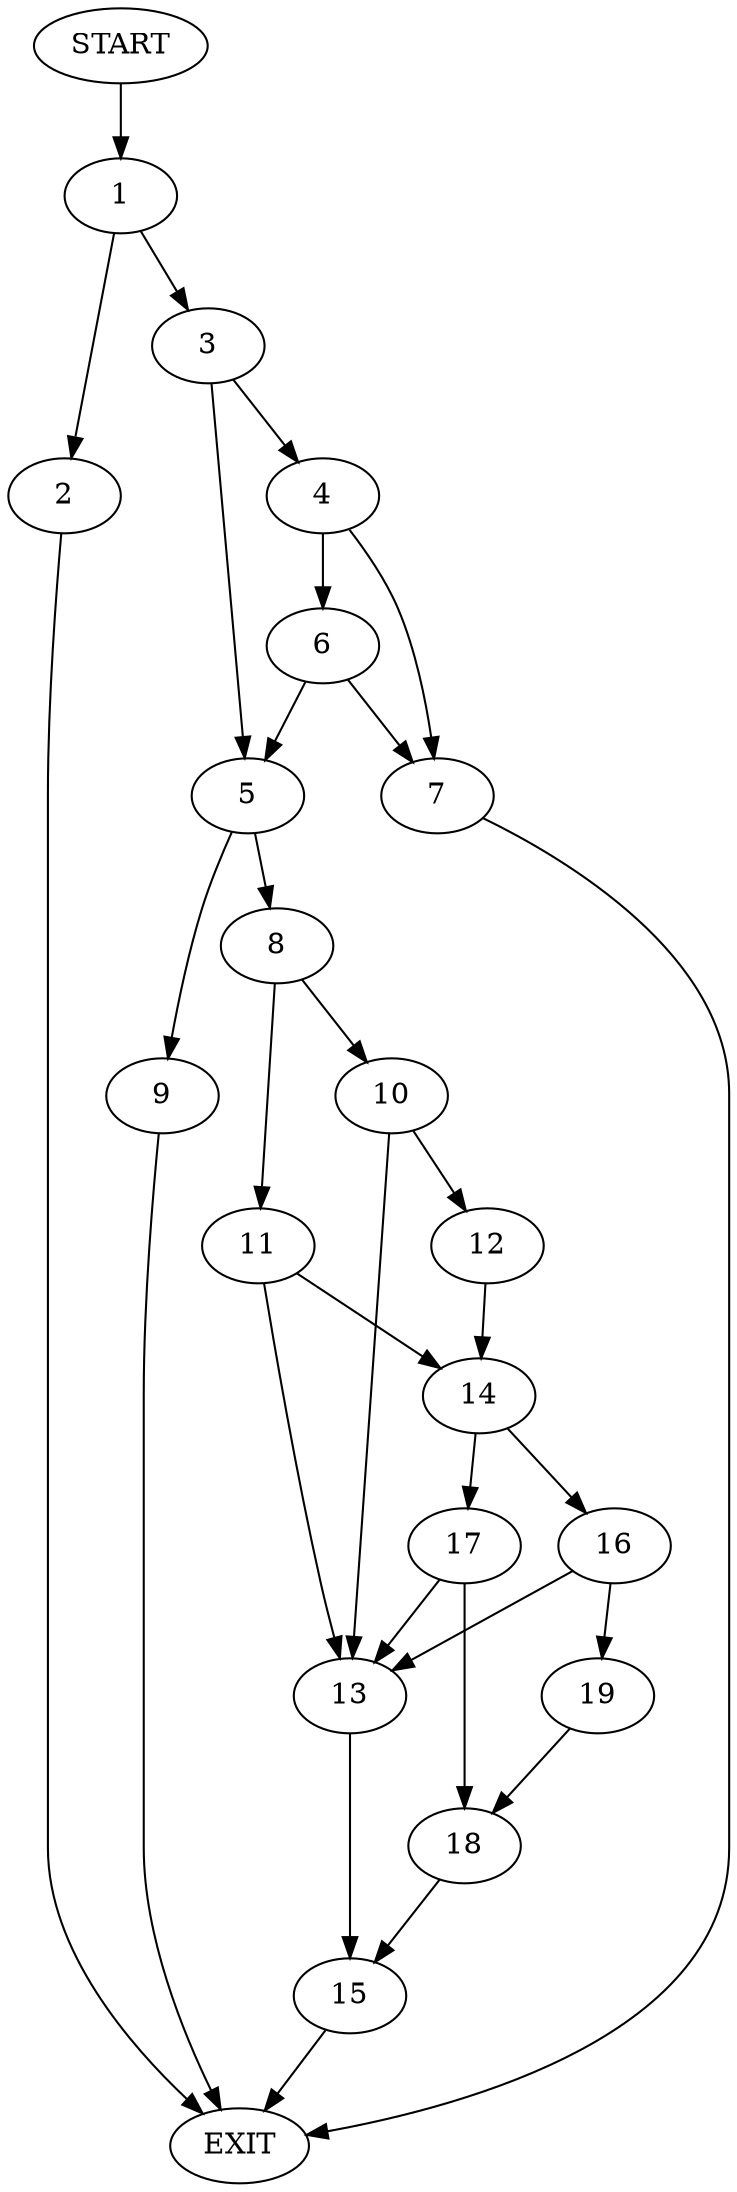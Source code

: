digraph {
0 [label="START"]
20 [label="EXIT"]
0 -> 1
1 -> 2
1 -> 3
3 -> 4
3 -> 5
2 -> 20
4 -> 6
4 -> 7
5 -> 8
5 -> 9
7 -> 20
6 -> 7
6 -> 5
9 -> 20
8 -> 10
8 -> 11
10 -> 12
10 -> 13
11 -> 13
11 -> 14
13 -> 15
12 -> 14
14 -> 16
14 -> 17
17 -> 18
17 -> 13
16 -> 19
16 -> 13
19 -> 18
18 -> 15
15 -> 20
}
